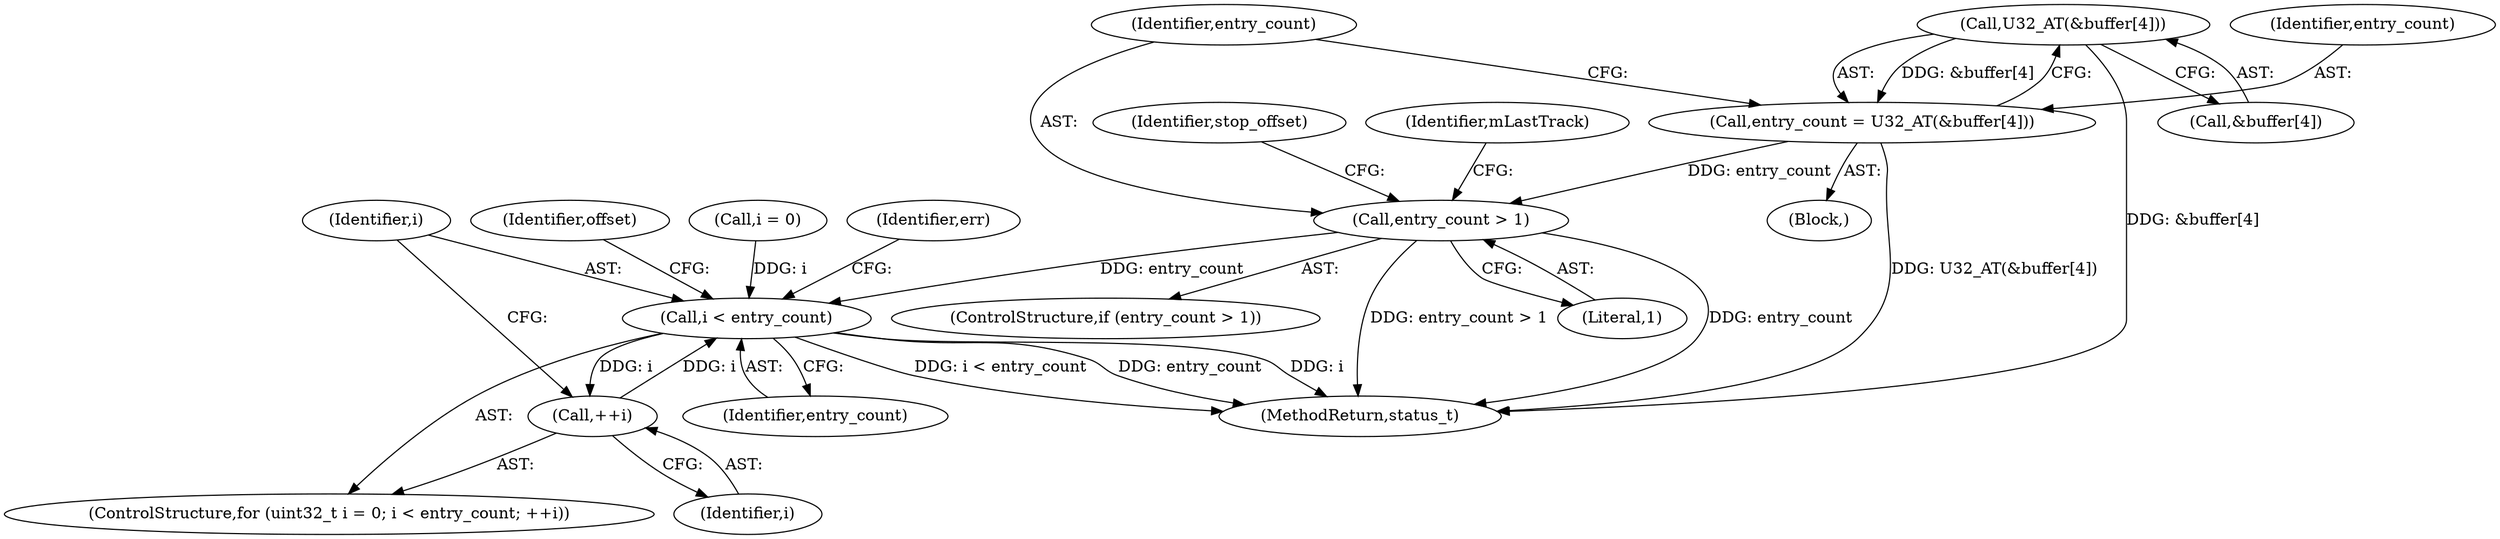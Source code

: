 digraph "0_Android_e7142a0703bc93f75e213e96ebc19000022afed9@array" {
"1001469" [label="(Call,U32_AT(&buffer[4]))"];
"1001467" [label="(Call,entry_count = U32_AT(&buffer[4]))"];
"1001475" [label="(Call,entry_count > 1)"];
"1001528" [label="(Call,i < entry_count)"];
"1001531" [label="(Call,++i)"];
"1001512" [label="(Identifier,stop_offset)"];
"1001468" [label="(Identifier,entry_count)"];
"1001475" [label="(Call,entry_count > 1)"];
"1001482" [label="(Identifier,mLastTrack)"];
"1001467" [label="(Call,entry_count = U32_AT(&buffer[4]))"];
"1001429" [label="(Block,)"];
"1001477" [label="(Literal,1)"];
"1001528" [label="(Call,i < entry_count)"];
"1001523" [label="(ControlStructure,for (uint32_t i = 0; i < entry_count; ++i))"];
"1001532" [label="(Identifier,i)"];
"1001531" [label="(Call,++i)"];
"1001474" [label="(ControlStructure,if (entry_count > 1))"];
"1001476" [label="(Identifier,entry_count)"];
"1001530" [label="(Identifier,entry_count)"];
"1001470" [label="(Call,&buffer[4])"];
"1001525" [label="(Call,i = 0)"];
"1003275" [label="(MethodReturn,status_t)"];
"1001536" [label="(Identifier,err)"];
"1001469" [label="(Call,U32_AT(&buffer[4]))"];
"1001529" [label="(Identifier,i)"];
"1001552" [label="(Identifier,offset)"];
"1001469" -> "1001467"  [label="AST: "];
"1001469" -> "1001470"  [label="CFG: "];
"1001470" -> "1001469"  [label="AST: "];
"1001467" -> "1001469"  [label="CFG: "];
"1001469" -> "1003275"  [label="DDG: &buffer[4]"];
"1001469" -> "1001467"  [label="DDG: &buffer[4]"];
"1001467" -> "1001429"  [label="AST: "];
"1001468" -> "1001467"  [label="AST: "];
"1001476" -> "1001467"  [label="CFG: "];
"1001467" -> "1003275"  [label="DDG: U32_AT(&buffer[4])"];
"1001467" -> "1001475"  [label="DDG: entry_count"];
"1001475" -> "1001474"  [label="AST: "];
"1001475" -> "1001477"  [label="CFG: "];
"1001476" -> "1001475"  [label="AST: "];
"1001477" -> "1001475"  [label="AST: "];
"1001482" -> "1001475"  [label="CFG: "];
"1001512" -> "1001475"  [label="CFG: "];
"1001475" -> "1003275"  [label="DDG: entry_count > 1"];
"1001475" -> "1003275"  [label="DDG: entry_count"];
"1001475" -> "1001528"  [label="DDG: entry_count"];
"1001528" -> "1001523"  [label="AST: "];
"1001528" -> "1001530"  [label="CFG: "];
"1001529" -> "1001528"  [label="AST: "];
"1001530" -> "1001528"  [label="AST: "];
"1001536" -> "1001528"  [label="CFG: "];
"1001552" -> "1001528"  [label="CFG: "];
"1001528" -> "1003275"  [label="DDG: i < entry_count"];
"1001528" -> "1003275"  [label="DDG: entry_count"];
"1001528" -> "1003275"  [label="DDG: i"];
"1001531" -> "1001528"  [label="DDG: i"];
"1001525" -> "1001528"  [label="DDG: i"];
"1001528" -> "1001531"  [label="DDG: i"];
"1001531" -> "1001523"  [label="AST: "];
"1001531" -> "1001532"  [label="CFG: "];
"1001532" -> "1001531"  [label="AST: "];
"1001529" -> "1001531"  [label="CFG: "];
}
